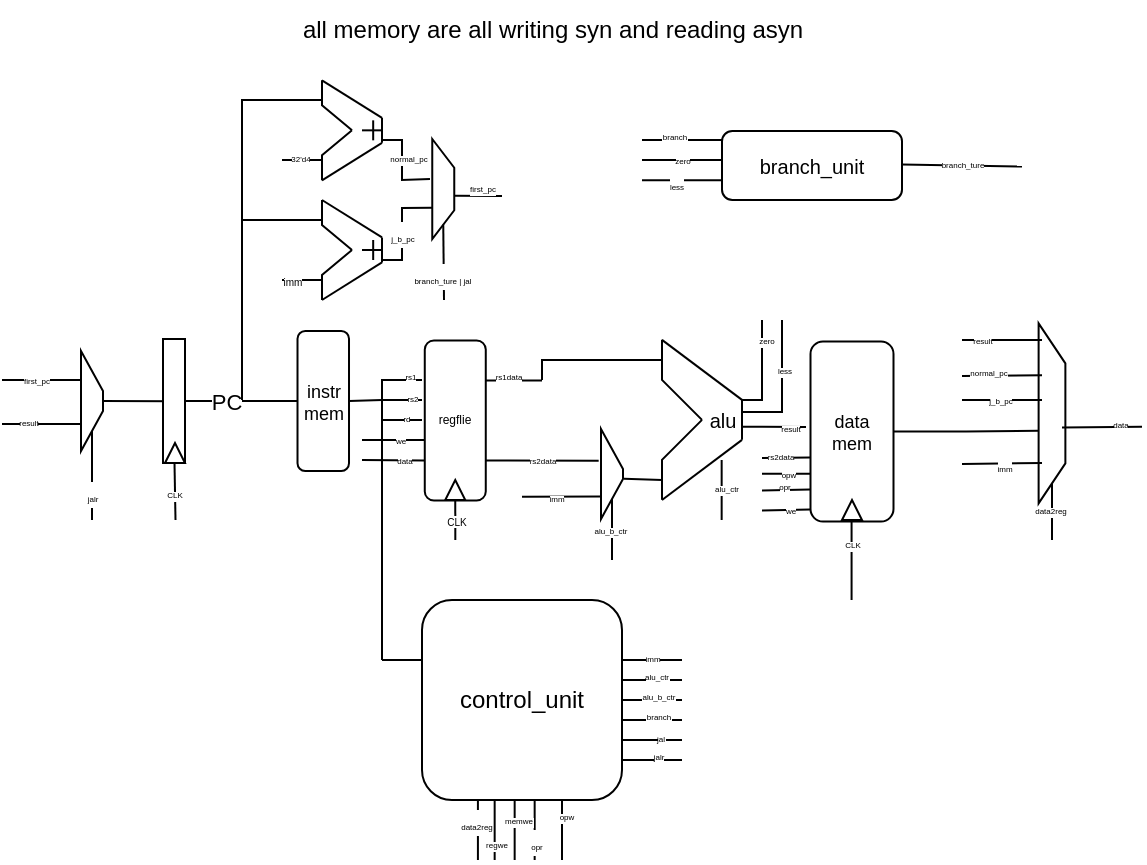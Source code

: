 <mxfile version="26.1.1">
  <diagram name="Page-0" id="Page-0">
    <mxGraphModel dx="2074" dy="1483.83" grid="1" gridSize="10" guides="1" tooltips="1" connect="1" arrows="0" fold="1" page="1" pageScale="1" pageWidth="593.72" pageHeight="377.83" math="0" shadow="0">
      <root>
        <mxCell id="0" />
        <mxCell id="1" parent="0" />
        <mxCell id="KidoGncwMpLgSPTZOZn4-14" style="edgeStyle=none;rounded=0;orthogonalLoop=1;jettySize=auto;html=1;exitX=0.5;exitY=0;exitDx=0;exitDy=0;endArrow=none;startFill=0;" parent="1" source="KidoGncwMpLgSPTZOZn4-2" edge="1">
          <mxGeometry relative="1" as="geometry">
            <mxPoint x="85" y="110.667" as="targetPoint" />
          </mxGeometry>
        </mxCell>
        <mxCell id="KidoGncwMpLgSPTZOZn4-2" value="" style="shape=trapezoid;perimeter=trapezoidPerimeter;whiteSpace=wrap;html=1;fixedSize=1;rotation=90;" parent="1" vertex="1">
          <mxGeometry x="20" y="105" width="50" height="11" as="geometry" />
        </mxCell>
        <mxCell id="KidoGncwMpLgSPTZOZn4-21" style="edgeStyle=none;rounded=0;orthogonalLoop=1;jettySize=auto;html=1;exitX=0.5;exitY=0;exitDx=0;exitDy=0;entryX=0.5;entryY=1;entryDx=0;entryDy=0;endArrow=none;startFill=0;" parent="1" source="KidoGncwMpLgSPTZOZn4-15" target="KidoGncwMpLgSPTZOZn4-20" edge="1">
          <mxGeometry relative="1" as="geometry" />
        </mxCell>
        <mxCell id="KidoGncwMpLgSPTZOZn4-22" value="PC" style="edgeLabel;html=1;align=center;verticalAlign=middle;resizable=0;points=[];" parent="KidoGncwMpLgSPTZOZn4-21" vertex="1" connectable="0">
          <mxGeometry x="-0.272" relative="1" as="geometry">
            <mxPoint as="offset" />
          </mxGeometry>
        </mxCell>
        <mxCell id="KidoGncwMpLgSPTZOZn4-15" value="" style="rounded=0;whiteSpace=wrap;html=1;rotation=90;" parent="1" vertex="1">
          <mxGeometry x="55" y="105" width="62" height="11" as="geometry" />
        </mxCell>
        <mxCell id="KidoGncwMpLgSPTZOZn4-19" value="" style="triangle;whiteSpace=wrap;html=1;rotation=-90;" parent="1" vertex="1">
          <mxGeometry x="81.5" y="131.5" width="10" height="10" as="geometry" />
        </mxCell>
        <mxCell id="KidoGncwMpLgSPTZOZn4-23" style="edgeStyle=none;rounded=0;orthogonalLoop=1;jettySize=auto;html=1;exitX=0.5;exitY=0;exitDx=0;exitDy=0;endArrow=none;startFill=0;" parent="1" source="KidoGncwMpLgSPTZOZn4-20" edge="1">
          <mxGeometry relative="1" as="geometry">
            <mxPoint x="210" y="110" as="targetPoint" />
            <Array as="points">
              <mxPoint x="190" y="110" />
            </Array>
          </mxGeometry>
        </mxCell>
        <mxCell id="TJ9aAT9OqqPtlWSLzwtL-6" value="rs2" style="edgeLabel;html=1;align=center;verticalAlign=middle;resizable=0;points=[];fontSize=4;" parent="KidoGncwMpLgSPTZOZn4-23" vertex="1" connectable="0">
          <mxGeometry x="0.686" relative="1" as="geometry">
            <mxPoint as="offset" />
          </mxGeometry>
        </mxCell>
        <mxCell id="KidoGncwMpLgSPTZOZn4-20" value="instr&lt;div&gt;mem&lt;/div&gt;" style="rounded=1;whiteSpace=wrap;html=1;rotation=90;align=center;horizontal=0;fontSize=9;" parent="1" vertex="1">
          <mxGeometry x="125.63" y="97.63" width="70" height="25.75" as="geometry" />
        </mxCell>
        <mxCell id="TJ9aAT9OqqPtlWSLzwtL-1" value="" style="endArrow=none;html=1;rounded=0;" parent="1" edge="1">
          <mxGeometry width="50" height="50" relative="1" as="geometry">
            <mxPoint x="190" y="110" as="sourcePoint" />
            <mxPoint x="210" y="100" as="targetPoint" />
            <Array as="points">
              <mxPoint x="190" y="100" />
            </Array>
          </mxGeometry>
        </mxCell>
        <mxCell id="TJ9aAT9OqqPtlWSLzwtL-4" value="rs1" style="edgeLabel;html=1;align=center;verticalAlign=middle;resizable=0;points=[];fontSize=4;" parent="TJ9aAT9OqqPtlWSLzwtL-1" vertex="1" connectable="0">
          <mxGeometry x="0.6" y="1" relative="1" as="geometry">
            <mxPoint as="offset" />
          </mxGeometry>
        </mxCell>
        <mxCell id="TJ9aAT9OqqPtlWSLzwtL-3" value="" style="endArrow=none;html=1;rounded=0;" parent="1" edge="1">
          <mxGeometry width="50" height="50" relative="1" as="geometry">
            <mxPoint x="190" y="110" as="sourcePoint" />
            <mxPoint x="210" y="120" as="targetPoint" />
            <Array as="points">
              <mxPoint x="190" y="120" />
            </Array>
          </mxGeometry>
        </mxCell>
        <mxCell id="TJ9aAT9OqqPtlWSLzwtL-7" value="rd" style="edgeLabel;html=1;align=center;verticalAlign=middle;resizable=0;points=[];fontSize=4;" parent="TJ9aAT9OqqPtlWSLzwtL-3" vertex="1" connectable="0">
          <mxGeometry x="0.467" relative="1" as="geometry">
            <mxPoint as="offset" />
          </mxGeometry>
        </mxCell>
        <mxCell id="TJ9aAT9OqqPtlWSLzwtL-14" style="edgeStyle=orthogonalEdgeStyle;rounded=0;orthogonalLoop=1;jettySize=auto;html=1;exitX=0.75;exitY=0;exitDx=0;exitDy=0;endArrow=none;startFill=0;entryX=0.352;entryY=1.106;entryDx=0;entryDy=0;entryPerimeter=0;" parent="1" source="TJ9aAT9OqqPtlWSLzwtL-8" target="lyE28jP4etLyNFMuhpy6-29" edge="1">
          <mxGeometry relative="1" as="geometry">
            <mxPoint x="270" y="140" as="targetPoint" />
            <Array as="points" />
          </mxGeometry>
        </mxCell>
        <mxCell id="TJ9aAT9OqqPtlWSLzwtL-32" value="rs2data" style="edgeLabel;html=1;align=center;verticalAlign=middle;resizable=0;points=[];fontSize=4;" parent="TJ9aAT9OqqPtlWSLzwtL-14" vertex="1" connectable="0">
          <mxGeometry x="-0.02" relative="1" as="geometry">
            <mxPoint as="offset" />
          </mxGeometry>
        </mxCell>
        <mxCell id="TJ9aAT9OqqPtlWSLzwtL-33" style="edgeStyle=orthogonalEdgeStyle;rounded=0;orthogonalLoop=1;jettySize=auto;html=1;exitX=0.25;exitY=0;exitDx=0;exitDy=0;endArrow=none;startFill=0;" parent="1" source="TJ9aAT9OqqPtlWSLzwtL-8" edge="1">
          <mxGeometry relative="1" as="geometry">
            <mxPoint x="270" y="100.333" as="targetPoint" />
          </mxGeometry>
        </mxCell>
        <mxCell id="TJ9aAT9OqqPtlWSLzwtL-34" value="rs1data" style="edgeLabel;html=1;align=center;verticalAlign=middle;resizable=0;points=[];fontSize=4;" parent="TJ9aAT9OqqPtlWSLzwtL-33" vertex="1" connectable="0">
          <mxGeometry x="-0.236" y="1" relative="1" as="geometry">
            <mxPoint as="offset" />
          </mxGeometry>
        </mxCell>
        <mxCell id="TJ9aAT9OqqPtlWSLzwtL-8" value="regflie" style="rounded=1;whiteSpace=wrap;html=1;rotation=90;fontSize=6;horizontal=0;verticalAlign=middle;" parent="1" vertex="1">
          <mxGeometry x="186.61" y="105" width="80.05" height="30.5" as="geometry" />
        </mxCell>
        <mxCell id="TJ9aAT9OqqPtlWSLzwtL-16" style="edgeStyle=orthogonalEdgeStyle;rounded=0;orthogonalLoop=1;jettySize=auto;html=1;exitX=0;exitY=0.5;exitDx=0;exitDy=0;endArrow=none;startFill=0;" parent="1" source="TJ9aAT9OqqPtlWSLzwtL-15" edge="1">
          <mxGeometry relative="1" as="geometry">
            <mxPoint x="226.667" y="180" as="targetPoint" />
          </mxGeometry>
        </mxCell>
        <mxCell id="TJ9aAT9OqqPtlWSLzwtL-17" value="CLK" style="edgeLabel;html=1;align=center;verticalAlign=middle;resizable=0;points=[];fontSize=5;" parent="TJ9aAT9OqqPtlWSLzwtL-16" vertex="1" connectable="0">
          <mxGeometry x="-0.033" relative="1" as="geometry">
            <mxPoint as="offset" />
          </mxGeometry>
        </mxCell>
        <mxCell id="TJ9aAT9OqqPtlWSLzwtL-15" value="" style="triangle;whiteSpace=wrap;html=1;rotation=-90;" parent="1" vertex="1">
          <mxGeometry x="221.63" y="150" width="10" height="10" as="geometry" />
        </mxCell>
        <mxCell id="TJ9aAT9OqqPtlWSLzwtL-18" value="" style="endArrow=none;html=1;rounded=0;" parent="1" edge="1">
          <mxGeometry width="50" height="50" relative="1" as="geometry">
            <mxPoint x="190" y="120" as="sourcePoint" />
            <mxPoint x="190" y="240" as="targetPoint" />
          </mxGeometry>
        </mxCell>
        <mxCell id="TJ9aAT9OqqPtlWSLzwtL-19" value="" style="endArrow=none;html=1;rounded=0;" parent="1" edge="1">
          <mxGeometry width="50" height="50" relative="1" as="geometry">
            <mxPoint x="190" y="240" as="sourcePoint" />
            <mxPoint x="210" y="240" as="targetPoint" />
            <Array as="points">
              <mxPoint x="200" y="240" />
            </Array>
          </mxGeometry>
        </mxCell>
        <mxCell id="lyE28jP4etLyNFMuhpy6-3" style="edgeStyle=orthogonalEdgeStyle;rounded=0;orthogonalLoop=1;jettySize=auto;html=1;exitX=1;exitY=0.5;exitDx=0;exitDy=0;endArrow=none;startFill=0;" parent="1" source="TJ9aAT9OqqPtlWSLzwtL-20" edge="1">
          <mxGeometry relative="1" as="geometry">
            <mxPoint x="340" y="260" as="targetPoint" />
          </mxGeometry>
        </mxCell>
        <mxCell id="lyE28jP4etLyNFMuhpy6-33" value="alu_b_ctr" style="edgeLabel;html=1;align=center;verticalAlign=middle;resizable=0;points=[];fontSize=4;" parent="lyE28jP4etLyNFMuhpy6-3" vertex="1" connectable="0">
          <mxGeometry x="0.156" y="1" relative="1" as="geometry">
            <mxPoint as="offset" />
          </mxGeometry>
        </mxCell>
        <mxCell id="lyE28jP4etLyNFMuhpy6-15" style="edgeStyle=orthogonalEdgeStyle;rounded=0;orthogonalLoop=1;jettySize=auto;html=1;exitX=0.5;exitY=1;exitDx=0;exitDy=0;endArrow=none;startFill=0;" parent="1" edge="1">
          <mxGeometry relative="1" as="geometry">
            <mxPoint x="266.33" y="340" as="targetPoint" />
            <mxPoint x="266.33" y="310" as="sourcePoint" />
          </mxGeometry>
        </mxCell>
        <mxCell id="lyE28jP4etLyNFMuhpy6-39" value="&lt;font style=&quot;font-size: 4px;&quot;&gt;opr&lt;/font&gt;" style="edgeLabel;html=1;align=center;verticalAlign=middle;resizable=0;points=[];" parent="lyE28jP4etLyNFMuhpy6-15" vertex="1" connectable="0">
          <mxGeometry x="-0.378" relative="1" as="geometry">
            <mxPoint y="11" as="offset" />
          </mxGeometry>
        </mxCell>
        <mxCell id="TJ9aAT9OqqPtlWSLzwtL-20" value="control_unit" style="rounded=1;whiteSpace=wrap;html=1;" parent="1" vertex="1">
          <mxGeometry x="210" y="210" width="100" height="100" as="geometry" />
        </mxCell>
        <mxCell id="TJ9aAT9OqqPtlWSLzwtL-25" value="" style="endArrow=none;html=1;rounded=0;fontSize=4;" parent="1" edge="1">
          <mxGeometry width="50" height="50" relative="1" as="geometry">
            <mxPoint x="180" y="130" as="sourcePoint" />
            <mxPoint x="211" y="130" as="targetPoint" />
          </mxGeometry>
        </mxCell>
        <mxCell id="TJ9aAT9OqqPtlWSLzwtL-28" value="we" style="edgeLabel;html=1;align=center;verticalAlign=middle;resizable=0;points=[];fontSize=4;" parent="TJ9aAT9OqqPtlWSLzwtL-25" vertex="1" connectable="0">
          <mxGeometry x="0.226" y="-1" relative="1" as="geometry">
            <mxPoint as="offset" />
          </mxGeometry>
        </mxCell>
        <mxCell id="TJ9aAT9OqqPtlWSLzwtL-29" value="" style="endArrow=none;html=1;rounded=0;entryX=0.75;entryY=1;entryDx=0;entryDy=0;" parent="1" target="TJ9aAT9OqqPtlWSLzwtL-8" edge="1">
          <mxGeometry width="50" height="50" relative="1" as="geometry">
            <mxPoint x="180" y="140" as="sourcePoint" />
            <mxPoint x="320" y="140" as="targetPoint" />
          </mxGeometry>
        </mxCell>
        <mxCell id="TJ9aAT9OqqPtlWSLzwtL-30" value="data" style="edgeLabel;html=1;align=center;verticalAlign=middle;resizable=0;points=[];fontSize=4;" parent="TJ9aAT9OqqPtlWSLzwtL-29" vertex="1" connectable="0">
          <mxGeometry x="0.339" y="-1" relative="1" as="geometry">
            <mxPoint as="offset" />
          </mxGeometry>
        </mxCell>
        <mxCell id="lyE28jP4etLyNFMuhpy6-4" style="edgeStyle=orthogonalEdgeStyle;rounded=0;orthogonalLoop=1;jettySize=auto;html=1;exitX=1;exitY=0.5;exitDx=0;exitDy=0;endArrow=none;startFill=0;" parent="1" edge="1">
          <mxGeometry relative="1" as="geometry">
            <mxPoint x="340" y="240" as="targetPoint" />
            <mxPoint x="310" y="240" as="sourcePoint" />
          </mxGeometry>
        </mxCell>
        <mxCell id="lyE28jP4etLyNFMuhpy6-31" value="imm" style="edgeLabel;html=1;align=center;verticalAlign=middle;resizable=0;points=[];fontSize=4;" parent="lyE28jP4etLyNFMuhpy6-4" vertex="1" connectable="0">
          <mxGeometry x="-0.044" relative="1" as="geometry">
            <mxPoint as="offset" />
          </mxGeometry>
        </mxCell>
        <mxCell id="lyE28jP4etLyNFMuhpy6-5" style="edgeStyle=orthogonalEdgeStyle;rounded=0;orthogonalLoop=1;jettySize=auto;html=1;exitX=1;exitY=0.5;exitDx=0;exitDy=0;endArrow=none;startFill=0;" parent="1" edge="1">
          <mxGeometry relative="1" as="geometry">
            <mxPoint x="340" y="250" as="targetPoint" />
            <mxPoint x="310" y="250" as="sourcePoint" />
          </mxGeometry>
        </mxCell>
        <mxCell id="lyE28jP4etLyNFMuhpy6-32" value="alu_ctr" style="edgeLabel;html=1;align=center;verticalAlign=middle;resizable=0;points=[];fontSize=4;" parent="lyE28jP4etLyNFMuhpy6-5" vertex="1" connectable="0">
          <mxGeometry x="0.111" y="1" relative="1" as="geometry">
            <mxPoint as="offset" />
          </mxGeometry>
        </mxCell>
        <mxCell id="lyE28jP4etLyNFMuhpy6-6" style="edgeStyle=orthogonalEdgeStyle;rounded=0;orthogonalLoop=1;jettySize=auto;html=1;exitX=1;exitY=0.5;exitDx=0;exitDy=0;endArrow=none;startFill=0;" parent="1" edge="1">
          <mxGeometry relative="1" as="geometry">
            <mxPoint x="340" y="290" as="targetPoint" />
            <mxPoint x="310" y="290" as="sourcePoint" />
          </mxGeometry>
        </mxCell>
        <mxCell id="lyE28jP4etLyNFMuhpy6-37" value="jalr" style="edgeLabel;html=1;align=center;verticalAlign=middle;resizable=0;points=[];fontSize=4;" parent="lyE28jP4etLyNFMuhpy6-6" vertex="1" connectable="0">
          <mxGeometry x="0.178" y="1" relative="1" as="geometry">
            <mxPoint as="offset" />
          </mxGeometry>
        </mxCell>
        <mxCell id="lyE28jP4etLyNFMuhpy6-7" style="edgeStyle=orthogonalEdgeStyle;rounded=0;orthogonalLoop=1;jettySize=auto;html=1;exitX=1;exitY=0.5;exitDx=0;exitDy=0;endArrow=none;startFill=0;" parent="1" edge="1">
          <mxGeometry relative="1" as="geometry">
            <mxPoint x="340" y="270" as="targetPoint" />
            <mxPoint x="310" y="270" as="sourcePoint" />
          </mxGeometry>
        </mxCell>
        <mxCell id="lyE28jP4etLyNFMuhpy6-34" value="branch" style="edgeLabel;html=1;align=center;verticalAlign=middle;resizable=0;points=[];fontSize=4;" parent="lyE28jP4etLyNFMuhpy6-7" vertex="1" connectable="0">
          <mxGeometry x="0.156" y="1" relative="1" as="geometry">
            <mxPoint as="offset" />
          </mxGeometry>
        </mxCell>
        <mxCell id="lyE28jP4etLyNFMuhpy6-8" style="edgeStyle=orthogonalEdgeStyle;rounded=0;orthogonalLoop=1;jettySize=auto;html=1;exitX=1;exitY=0.5;exitDx=0;exitDy=0;endArrow=none;startFill=0;" parent="1" edge="1">
          <mxGeometry relative="1" as="geometry">
            <mxPoint x="340" y="280" as="targetPoint" />
            <mxPoint x="310" y="280" as="sourcePoint" />
          </mxGeometry>
        </mxCell>
        <mxCell id="lyE28jP4etLyNFMuhpy6-36" value="jal" style="edgeLabel;html=1;align=center;verticalAlign=middle;resizable=0;points=[];fontSize=4;" parent="lyE28jP4etLyNFMuhpy6-8" vertex="1" connectable="0">
          <mxGeometry x="0.267" relative="1" as="geometry">
            <mxPoint as="offset" />
          </mxGeometry>
        </mxCell>
        <mxCell id="lyE28jP4etLyNFMuhpy6-16" style="edgeStyle=orthogonalEdgeStyle;rounded=0;orthogonalLoop=1;jettySize=auto;html=1;exitX=0.5;exitY=1;exitDx=0;exitDy=0;endArrow=none;startFill=0;" parent="1" edge="1">
          <mxGeometry relative="1" as="geometry">
            <mxPoint x="237.96" y="340" as="targetPoint" />
            <mxPoint x="237.96" y="310" as="sourcePoint" />
          </mxGeometry>
        </mxCell>
        <mxCell id="lyE28jP4etLyNFMuhpy6-42" value="&lt;span style=&quot;font-size: 4px;&quot;&gt;data2reg&lt;/span&gt;" style="edgeLabel;html=1;align=center;verticalAlign=middle;resizable=0;points=[];" parent="lyE28jP4etLyNFMuhpy6-16" vertex="1" connectable="0">
          <mxGeometry x="-0.267" y="-1" relative="1" as="geometry">
            <mxPoint as="offset" />
          </mxGeometry>
        </mxCell>
        <mxCell id="lyE28jP4etLyNFMuhpy6-17" style="edgeStyle=orthogonalEdgeStyle;rounded=0;orthogonalLoop=1;jettySize=auto;html=1;exitX=0.5;exitY=1;exitDx=0;exitDy=0;endArrow=none;startFill=0;" parent="1" edge="1">
          <mxGeometry relative="1" as="geometry">
            <mxPoint x="256.33" y="340" as="targetPoint" />
            <mxPoint x="256.33" y="310" as="sourcePoint" />
          </mxGeometry>
        </mxCell>
        <mxCell id="lyE28jP4etLyNFMuhpy6-40" value="memwe" style="edgeLabel;html=1;align=center;verticalAlign=middle;resizable=0;points=[];fontSize=4;" parent="lyE28jP4etLyNFMuhpy6-17" vertex="1" connectable="0">
          <mxGeometry x="-0.289" y="1" relative="1" as="geometry">
            <mxPoint as="offset" />
          </mxGeometry>
        </mxCell>
        <mxCell id="lyE28jP4etLyNFMuhpy6-18" style="edgeStyle=orthogonalEdgeStyle;rounded=0;orthogonalLoop=1;jettySize=auto;html=1;exitX=0.5;exitY=1;exitDx=0;exitDy=0;endArrow=none;startFill=0;" parent="1" edge="1">
          <mxGeometry relative="1" as="geometry">
            <mxPoint x="280" y="340" as="targetPoint" />
            <mxPoint x="280" y="310" as="sourcePoint" />
          </mxGeometry>
        </mxCell>
        <mxCell id="lyE28jP4etLyNFMuhpy6-38" value="opw" style="edgeLabel;html=1;align=center;verticalAlign=middle;resizable=0;points=[];fontSize=4;" parent="lyE28jP4etLyNFMuhpy6-18" vertex="1" connectable="0">
          <mxGeometry x="-0.444" y="2" relative="1" as="geometry">
            <mxPoint as="offset" />
          </mxGeometry>
        </mxCell>
        <mxCell id="lyE28jP4etLyNFMuhpy6-19" style="edgeStyle=orthogonalEdgeStyle;rounded=0;orthogonalLoop=1;jettySize=auto;html=1;exitX=0.5;exitY=1;exitDx=0;exitDy=0;endArrow=none;startFill=0;" parent="1" edge="1">
          <mxGeometry relative="1" as="geometry">
            <mxPoint x="246.33" y="340" as="targetPoint" />
            <mxPoint x="246.33" y="310" as="sourcePoint" />
          </mxGeometry>
        </mxCell>
        <mxCell id="lyE28jP4etLyNFMuhpy6-41" value="regwe" style="edgeLabel;html=1;align=center;verticalAlign=middle;resizable=0;points=[];fontSize=4;" parent="lyE28jP4etLyNFMuhpy6-19" vertex="1" connectable="0">
          <mxGeometry x="0.489" relative="1" as="geometry">
            <mxPoint as="offset" />
          </mxGeometry>
        </mxCell>
        <mxCell id="lyE28jP4etLyNFMuhpy6-22" value="" style="endArrow=none;html=1;rounded=0;" parent="1" edge="1">
          <mxGeometry width="50" height="50" relative="1" as="geometry">
            <mxPoint x="330" y="79.92" as="sourcePoint" />
            <mxPoint x="370" y="109.92" as="targetPoint" />
          </mxGeometry>
        </mxCell>
        <mxCell id="lyE28jP4etLyNFMuhpy6-23" value="" style="endArrow=none;html=1;rounded=0;" parent="1" edge="1">
          <mxGeometry width="50" height="50" relative="1" as="geometry">
            <mxPoint x="330" y="160" as="sourcePoint" />
            <mxPoint x="370" y="129.92" as="targetPoint" />
          </mxGeometry>
        </mxCell>
        <mxCell id="lyE28jP4etLyNFMuhpy6-24" value="" style="endArrow=none;html=1;rounded=0;" parent="1" edge="1">
          <mxGeometry width="50" height="50" relative="1" as="geometry">
            <mxPoint x="350" y="119.92" as="sourcePoint" />
            <mxPoint x="330" y="79.92" as="targetPoint" />
            <Array as="points">
              <mxPoint x="330" y="99.92" />
            </Array>
          </mxGeometry>
        </mxCell>
        <mxCell id="lyE28jP4etLyNFMuhpy6-25" value="" style="endArrow=none;html=1;rounded=0;" parent="1" edge="1">
          <mxGeometry width="50" height="50" relative="1" as="geometry">
            <mxPoint x="350" y="119.92" as="sourcePoint" />
            <mxPoint x="330" y="159.92" as="targetPoint" />
            <Array as="points">
              <mxPoint x="330" y="139.92" />
            </Array>
          </mxGeometry>
        </mxCell>
        <mxCell id="lyE28jP4etLyNFMuhpy6-27" value="" style="endArrow=none;html=1;rounded=0;" parent="1" edge="1">
          <mxGeometry width="50" height="50" relative="1" as="geometry">
            <mxPoint x="370" y="129.92" as="sourcePoint" />
            <mxPoint x="370" y="109.92" as="targetPoint" />
          </mxGeometry>
        </mxCell>
        <mxCell id="lyE28jP4etLyNFMuhpy6-28" value="alu" style="text;html=1;align=center;verticalAlign=middle;resizable=0;points=[];autosize=1;strokeColor=none;fillColor=none;fontSize=10;" parent="1" vertex="1">
          <mxGeometry x="340" y="105" width="40" height="30" as="geometry" />
        </mxCell>
        <mxCell id="lyE28jP4etLyNFMuhpy6-47" style="edgeStyle=orthogonalEdgeStyle;rounded=0;orthogonalLoop=1;jettySize=auto;html=1;exitX=0.75;exitY=1;exitDx=0;exitDy=0;endArrow=none;startFill=0;" parent="1" source="lyE28jP4etLyNFMuhpy6-29" edge="1">
          <mxGeometry relative="1" as="geometry">
            <mxPoint x="260" y="158.333" as="targetPoint" />
          </mxGeometry>
        </mxCell>
        <mxCell id="lyE28jP4etLyNFMuhpy6-48" value="imm" style="edgeLabel;html=1;align=center;verticalAlign=middle;resizable=0;points=[];fontSize=4;" parent="lyE28jP4etLyNFMuhpy6-47" vertex="1" connectable="0">
          <mxGeometry x="0.173" y="1" relative="1" as="geometry">
            <mxPoint as="offset" />
          </mxGeometry>
        </mxCell>
        <mxCell id="lyE28jP4etLyNFMuhpy6-29" value="" style="shape=trapezoid;perimeter=trapezoidPerimeter;whiteSpace=wrap;html=1;fixedSize=1;rotation=90;" parent="1" vertex="1">
          <mxGeometry x="282.5" y="141.5" width="45" height="11" as="geometry" />
        </mxCell>
        <mxCell id="lyE28jP4etLyNFMuhpy6-30" value="" style="endArrow=none;html=1;rounded=0;exitX=0.552;exitY=-0.045;exitDx=0;exitDy=0;exitPerimeter=0;" parent="1" source="lyE28jP4etLyNFMuhpy6-29" edge="1">
          <mxGeometry width="50" height="50" relative="1" as="geometry">
            <mxPoint x="270" y="210" as="sourcePoint" />
            <mxPoint x="330" y="150" as="targetPoint" />
          </mxGeometry>
        </mxCell>
        <mxCell id="lyE28jP4etLyNFMuhpy6-49" value="" style="endArrow=none;html=1;rounded=0;" parent="1" edge="1">
          <mxGeometry width="50" height="50" relative="1" as="geometry">
            <mxPoint x="270" y="100" as="sourcePoint" />
            <mxPoint x="330" y="90" as="targetPoint" />
            <Array as="points">
              <mxPoint x="270" y="90" />
            </Array>
          </mxGeometry>
        </mxCell>
        <mxCell id="lyE28jP4etLyNFMuhpy6-50" value="" style="endArrow=none;html=1;rounded=0;entryX=0.5;entryY=1.167;entryDx=0;entryDy=0;entryPerimeter=0;" parent="1" edge="1">
          <mxGeometry width="50" height="50" relative="1" as="geometry">
            <mxPoint x="359.83" y="169.99" as="sourcePoint" />
            <mxPoint x="359.83" y="140" as="targetPoint" />
          </mxGeometry>
        </mxCell>
        <mxCell id="lyE28jP4etLyNFMuhpy6-51" value="alu_ctr" style="edgeLabel;html=1;align=center;verticalAlign=middle;resizable=0;points=[];fontSize=4;" parent="lyE28jP4etLyNFMuhpy6-50" vertex="1" connectable="0">
          <mxGeometry x="-0.0" y="-2" relative="1" as="geometry">
            <mxPoint as="offset" />
          </mxGeometry>
        </mxCell>
        <mxCell id="lyE28jP4etLyNFMuhpy6-54" value="" style="endArrow=none;html=1;rounded=0;" parent="1" edge="1">
          <mxGeometry width="50" height="50" relative="1" as="geometry">
            <mxPoint x="120" y="110" as="sourcePoint" />
            <mxPoint x="160" y="20" as="targetPoint" />
            <Array as="points">
              <mxPoint x="120" y="20" />
            </Array>
          </mxGeometry>
        </mxCell>
        <mxCell id="lyE28jP4etLyNFMuhpy6-55" value="" style="endArrow=none;html=1;rounded=0;" parent="1" edge="1">
          <mxGeometry width="50" height="50" relative="1" as="geometry">
            <mxPoint x="120" y="20" as="sourcePoint" />
            <mxPoint x="160" y="-40" as="targetPoint" />
            <Array as="points">
              <mxPoint x="120" y="-40" />
            </Array>
          </mxGeometry>
        </mxCell>
        <mxCell id="lyE28jP4etLyNFMuhpy6-72" value="" style="group" parent="1" vertex="1" connectable="0">
          <mxGeometry x="160" y="-49.83" width="30" height="50" as="geometry" />
        </mxCell>
        <mxCell id="lyE28jP4etLyNFMuhpy6-67" value="" style="endArrow=none;html=1;rounded=0;" parent="lyE28jP4etLyNFMuhpy6-72" edge="1">
          <mxGeometry width="50" height="50" relative="1" as="geometry">
            <mxPoint as="sourcePoint" />
            <mxPoint x="30" y="18.731" as="targetPoint" />
          </mxGeometry>
        </mxCell>
        <mxCell id="lyE28jP4etLyNFMuhpy6-68" value="" style="endArrow=none;html=1;rounded=0;" parent="lyE28jP4etLyNFMuhpy6-72" edge="1">
          <mxGeometry width="50" height="50" relative="1" as="geometry">
            <mxPoint y="50.0" as="sourcePoint" />
            <mxPoint x="30" y="31.219" as="targetPoint" />
          </mxGeometry>
        </mxCell>
        <mxCell id="lyE28jP4etLyNFMuhpy6-69" value="" style="endArrow=none;html=1;rounded=0;" parent="lyE28jP4etLyNFMuhpy6-72" edge="1">
          <mxGeometry width="50" height="50" relative="1" as="geometry">
            <mxPoint x="15" y="24.975" as="sourcePoint" />
            <mxPoint as="targetPoint" />
            <Array as="points">
              <mxPoint y="12.488" />
            </Array>
          </mxGeometry>
        </mxCell>
        <mxCell id="lyE28jP4etLyNFMuhpy6-70" value="" style="endArrow=none;html=1;rounded=0;" parent="lyE28jP4etLyNFMuhpy6-72" edge="1">
          <mxGeometry width="50" height="50" relative="1" as="geometry">
            <mxPoint x="15" y="24.975" as="sourcePoint" />
            <mxPoint y="49.95" as="targetPoint" />
            <Array as="points">
              <mxPoint y="37.463" />
            </Array>
          </mxGeometry>
        </mxCell>
        <mxCell id="lyE28jP4etLyNFMuhpy6-71" value="" style="endArrow=none;html=1;rounded=0;" parent="lyE28jP4etLyNFMuhpy6-72" edge="1">
          <mxGeometry width="50" height="50" relative="1" as="geometry">
            <mxPoint x="30" y="31.219" as="sourcePoint" />
            <mxPoint x="30" y="18.731" as="targetPoint" />
          </mxGeometry>
        </mxCell>
        <mxCell id="lyE28jP4etLyNFMuhpy6-155" value="" style="group" parent="lyE28jP4etLyNFMuhpy6-72" vertex="1" connectable="0">
          <mxGeometry x="20" y="20" width="10" height="10" as="geometry" />
        </mxCell>
        <mxCell id="lyE28jP4etLyNFMuhpy6-153" value="" style="endArrow=none;html=1;rounded=0;" parent="lyE28jP4etLyNFMuhpy6-155" edge="1">
          <mxGeometry width="50" height="50" relative="1" as="geometry">
            <mxPoint y="5" as="sourcePoint" />
            <mxPoint x="10" y="5" as="targetPoint" />
          </mxGeometry>
        </mxCell>
        <mxCell id="lyE28jP4etLyNFMuhpy6-154" value="" style="endArrow=none;html=1;rounded=0;" parent="lyE28jP4etLyNFMuhpy6-155" edge="1">
          <mxGeometry width="50" height="50" relative="1" as="geometry">
            <mxPoint x="5.588" y="10" as="sourcePoint" />
            <mxPoint x="5.588" as="targetPoint" />
          </mxGeometry>
        </mxCell>
        <mxCell id="lyE28jP4etLyNFMuhpy6-73" value="" style="group" parent="1" vertex="1" connectable="0">
          <mxGeometry x="160" y="10" width="30" height="50" as="geometry" />
        </mxCell>
        <mxCell id="lyE28jP4etLyNFMuhpy6-74" value="" style="endArrow=none;html=1;rounded=0;" parent="lyE28jP4etLyNFMuhpy6-73" edge="1">
          <mxGeometry width="50" height="50" relative="1" as="geometry">
            <mxPoint as="sourcePoint" />
            <mxPoint x="30" y="18.731" as="targetPoint" />
          </mxGeometry>
        </mxCell>
        <mxCell id="lyE28jP4etLyNFMuhpy6-75" value="" style="endArrow=none;html=1;rounded=0;" parent="lyE28jP4etLyNFMuhpy6-73" edge="1">
          <mxGeometry width="50" height="50" relative="1" as="geometry">
            <mxPoint y="50.0" as="sourcePoint" />
            <mxPoint x="30" y="31.219" as="targetPoint" />
          </mxGeometry>
        </mxCell>
        <mxCell id="lyE28jP4etLyNFMuhpy6-76" value="" style="endArrow=none;html=1;rounded=0;" parent="lyE28jP4etLyNFMuhpy6-73" edge="1">
          <mxGeometry width="50" height="50" relative="1" as="geometry">
            <mxPoint x="15" y="24.975" as="sourcePoint" />
            <mxPoint as="targetPoint" />
            <Array as="points">
              <mxPoint y="12.488" />
            </Array>
          </mxGeometry>
        </mxCell>
        <mxCell id="lyE28jP4etLyNFMuhpy6-77" value="" style="endArrow=none;html=1;rounded=0;" parent="lyE28jP4etLyNFMuhpy6-73" edge="1">
          <mxGeometry width="50" height="50" relative="1" as="geometry">
            <mxPoint x="15" y="24.975" as="sourcePoint" />
            <mxPoint y="49.95" as="targetPoint" />
            <Array as="points">
              <mxPoint y="37.463" />
            </Array>
          </mxGeometry>
        </mxCell>
        <mxCell id="lyE28jP4etLyNFMuhpy6-78" value="" style="endArrow=none;html=1;rounded=0;" parent="lyE28jP4etLyNFMuhpy6-73" edge="1">
          <mxGeometry width="50" height="50" relative="1" as="geometry">
            <mxPoint x="30" y="31.219" as="sourcePoint" />
            <mxPoint x="30" y="18.731" as="targetPoint" />
          </mxGeometry>
        </mxCell>
        <mxCell id="lyE28jP4etLyNFMuhpy6-156" value="" style="group" parent="lyE28jP4etLyNFMuhpy6-73" vertex="1" connectable="0">
          <mxGeometry x="20" y="20" width="10" height="10" as="geometry" />
        </mxCell>
        <mxCell id="lyE28jP4etLyNFMuhpy6-157" value="" style="endArrow=none;html=1;rounded=0;" parent="lyE28jP4etLyNFMuhpy6-156" edge="1">
          <mxGeometry width="50" height="50" relative="1" as="geometry">
            <mxPoint y="5" as="sourcePoint" />
            <mxPoint x="10" y="5" as="targetPoint" />
          </mxGeometry>
        </mxCell>
        <mxCell id="lyE28jP4etLyNFMuhpy6-158" value="" style="endArrow=none;html=1;rounded=0;" parent="lyE28jP4etLyNFMuhpy6-156" edge="1">
          <mxGeometry width="50" height="50" relative="1" as="geometry">
            <mxPoint x="5.588" y="10" as="sourcePoint" />
            <mxPoint x="5.588" as="targetPoint" />
          </mxGeometry>
        </mxCell>
        <mxCell id="lyE28jP4etLyNFMuhpy6-79" value="" style="endArrow=none;html=1;rounded=0;" parent="1" edge="1">
          <mxGeometry width="50" height="50" relative="1" as="geometry">
            <mxPoint x="140" y="-10" as="sourcePoint" />
            <mxPoint x="160" y="-10" as="targetPoint" />
          </mxGeometry>
        </mxCell>
        <mxCell id="lyE28jP4etLyNFMuhpy6-80" value="32&#39;d4" style="edgeLabel;html=1;align=center;verticalAlign=middle;resizable=0;points=[];fontSize=4;" parent="lyE28jP4etLyNFMuhpy6-79" vertex="1" connectable="0">
          <mxGeometry x="-0.1" relative="1" as="geometry">
            <mxPoint as="offset" />
          </mxGeometry>
        </mxCell>
        <mxCell id="lyE28jP4etLyNFMuhpy6-81" value="" style="endArrow=none;html=1;rounded=0;" parent="1" edge="1">
          <mxGeometry width="50" height="50" relative="1" as="geometry">
            <mxPoint x="140" y="50" as="sourcePoint" />
            <mxPoint x="160" y="50" as="targetPoint" />
          </mxGeometry>
        </mxCell>
        <mxCell id="lyE28jP4etLyNFMuhpy6-82" value="imm" style="edgeLabel;html=1;align=center;verticalAlign=middle;resizable=0;points=[];fontSize=5;" parent="lyE28jP4etLyNFMuhpy6-81" vertex="1" connectable="0">
          <mxGeometry x="-0.567" relative="1" as="geometry">
            <mxPoint as="offset" />
          </mxGeometry>
        </mxCell>
        <mxCell id="lyE28jP4etLyNFMuhpy6-83" value="" style="shape=trapezoid;perimeter=trapezoidPerimeter;whiteSpace=wrap;html=1;fixedSize=1;rotation=90;size=14.37;" parent="1" vertex="1">
          <mxGeometry x="195.63" y="-1" width="50" height="11" as="geometry" />
        </mxCell>
        <mxCell id="lyE28jP4etLyNFMuhpy6-84" value="" style="endArrow=none;html=1;rounded=0;entryX=0.687;entryY=1.012;entryDx=0;entryDy=0;entryPerimeter=0;" parent="1" target="lyE28jP4etLyNFMuhpy6-83" edge="1">
          <mxGeometry width="50" height="50" relative="1" as="geometry">
            <mxPoint x="190" y="40" as="sourcePoint" />
            <mxPoint x="320" y="90" as="targetPoint" />
            <Array as="points">
              <mxPoint x="200" y="40" />
              <mxPoint x="200" y="14" />
            </Array>
          </mxGeometry>
        </mxCell>
        <mxCell id="lyE28jP4etLyNFMuhpy6-90" value="&lt;font style=&quot;font-size: 4px;&quot;&gt;j_b_pc&lt;/font&gt;" style="edgeLabel;html=1;align=center;verticalAlign=middle;resizable=0;points=[];" parent="lyE28jP4etLyNFMuhpy6-84" vertex="1" connectable="0">
          <mxGeometry x="-0.079" relative="1" as="geometry">
            <mxPoint as="offset" />
          </mxGeometry>
        </mxCell>
        <mxCell id="lyE28jP4etLyNFMuhpy6-85" value="" style="endArrow=none;html=1;rounded=0;entryX=0.4;entryY=1.103;entryDx=0;entryDy=0;entryPerimeter=0;" parent="1" target="lyE28jP4etLyNFMuhpy6-83" edge="1">
          <mxGeometry width="50" height="50" relative="1" as="geometry">
            <mxPoint x="190" y="-20" as="sourcePoint" />
            <mxPoint x="320" y="90" as="targetPoint" />
            <Array as="points">
              <mxPoint x="200" y="-20" />
              <mxPoint x="200" />
            </Array>
          </mxGeometry>
        </mxCell>
        <mxCell id="lyE28jP4etLyNFMuhpy6-88" value="j_b_pc" style="edgeLabel;html=1;align=center;verticalAlign=middle;resizable=0;points=[];fontSize=4;" parent="lyE28jP4etLyNFMuhpy6-85" vertex="1" connectable="0">
          <mxGeometry x="-0.083" relative="1" as="geometry">
            <mxPoint as="offset" />
          </mxGeometry>
        </mxCell>
        <mxCell id="lyE28jP4etLyNFMuhpy6-89" value="normal_pc" style="edgeLabel;html=1;align=center;verticalAlign=middle;resizable=0;points=[];fontSize=4;" parent="lyE28jP4etLyNFMuhpy6-85" vertex="1" connectable="0">
          <mxGeometry x="-0.114" y="3" relative="1" as="geometry">
            <mxPoint as="offset" />
          </mxGeometry>
        </mxCell>
        <mxCell id="lyE28jP4etLyNFMuhpy6-86" value="" style="endArrow=none;html=1;rounded=0;exitX=0.567;exitY=-0.018;exitDx=0;exitDy=0;exitPerimeter=0;" parent="1" source="lyE28jP4etLyNFMuhpy6-83" edge="1">
          <mxGeometry width="50" height="50" relative="1" as="geometry">
            <mxPoint x="266.66" y="20" as="sourcePoint" />
            <mxPoint x="250" y="8" as="targetPoint" />
          </mxGeometry>
        </mxCell>
        <mxCell id="lyE28jP4etLyNFMuhpy6-87" value="first_pc" style="edgeLabel;html=1;align=center;verticalAlign=middle;resizable=0;points=[];fontSize=4;" parent="lyE28jP4etLyNFMuhpy6-86" vertex="1" connectable="0">
          <mxGeometry x="0.409" y="-1" relative="1" as="geometry">
            <mxPoint x="-3" y="-4" as="offset" />
          </mxGeometry>
        </mxCell>
        <mxCell id="lyE28jP4etLyNFMuhpy6-91" value="" style="endArrow=none;html=1;rounded=0;entryX=0.475;entryY=1.054;entryDx=0;entryDy=0;entryPerimeter=0;" parent="1" target="lyE28jP4etLyNFMuhpy6-93" edge="1">
          <mxGeometry width="50" height="50" relative="1" as="geometry">
            <mxPoint x="370" y="123.38" as="sourcePoint" />
            <mxPoint x="400" y="123" as="targetPoint" />
          </mxGeometry>
        </mxCell>
        <mxCell id="lyE28jP4etLyNFMuhpy6-92" value="result" style="edgeLabel;html=1;align=center;verticalAlign=middle;resizable=0;points=[];fontSize=4;" parent="lyE28jP4etLyNFMuhpy6-91" vertex="1" connectable="0">
          <mxGeometry x="0.488" y="-1" relative="1" as="geometry">
            <mxPoint as="offset" />
          </mxGeometry>
        </mxCell>
        <mxCell id="lyE28jP4etLyNFMuhpy6-93" value="data&lt;div&gt;mem&lt;/div&gt;" style="rounded=1;whiteSpace=wrap;html=1;rotation=90;horizontal=0;fontSize=9;" parent="1" vertex="1">
          <mxGeometry x="380" y="105" width="90" height="41.5" as="geometry" />
        </mxCell>
        <mxCell id="lyE28jP4etLyNFMuhpy6-95" value="" style="endArrow=none;html=1;rounded=0;entryX=0.645;entryY=1.006;entryDx=0;entryDy=0;entryPerimeter=0;" parent="1" target="lyE28jP4etLyNFMuhpy6-93" edge="1">
          <mxGeometry width="50" height="50" relative="1" as="geometry">
            <mxPoint x="380" y="139" as="sourcePoint" />
            <mxPoint x="430" y="220" as="targetPoint" />
          </mxGeometry>
        </mxCell>
        <mxCell id="lyE28jP4etLyNFMuhpy6-102" value="rs2data" style="edgeLabel;html=1;align=center;verticalAlign=middle;resizable=0;points=[];fontSize=4;" parent="lyE28jP4etLyNFMuhpy6-95" vertex="1" connectable="0">
          <mxGeometry x="-0.305" relative="1" as="geometry">
            <mxPoint as="offset" />
          </mxGeometry>
        </mxCell>
        <mxCell id="lyE28jP4etLyNFMuhpy6-96" value="" style="endArrow=none;html=1;rounded=0;entryX=0.645;entryY=1.006;entryDx=0;entryDy=0;entryPerimeter=0;" parent="1" edge="1">
          <mxGeometry width="50" height="50" relative="1" as="geometry">
            <mxPoint x="380" y="146.83" as="sourcePoint" />
            <mxPoint x="404" y="146.83" as="targetPoint" />
          </mxGeometry>
        </mxCell>
        <mxCell id="lyE28jP4etLyNFMuhpy6-104" value="opw" style="edgeLabel;html=1;align=center;verticalAlign=middle;resizable=0;points=[];fontSize=4;" parent="lyE28jP4etLyNFMuhpy6-96" vertex="1" connectable="0">
          <mxGeometry x="0.083" y="-1" relative="1" as="geometry">
            <mxPoint as="offset" />
          </mxGeometry>
        </mxCell>
        <mxCell id="lyE28jP4etLyNFMuhpy6-97" value="" style="endArrow=none;html=1;rounded=0;entryX=0.645;entryY=1.006;entryDx=0;entryDy=0;entryPerimeter=0;" parent="1" edge="1">
          <mxGeometry width="50" height="50" relative="1" as="geometry">
            <mxPoint x="380" y="155.25" as="sourcePoint" />
            <mxPoint x="404" y="154.75" as="targetPoint" />
          </mxGeometry>
        </mxCell>
        <mxCell id="lyE28jP4etLyNFMuhpy6-105" value="opr" style="edgeLabel;html=1;align=center;verticalAlign=middle;resizable=0;points=[];fontSize=4;" parent="lyE28jP4etLyNFMuhpy6-97" vertex="1" connectable="0">
          <mxGeometry x="-0.081" y="1" relative="1" as="geometry">
            <mxPoint as="offset" />
          </mxGeometry>
        </mxCell>
        <mxCell id="lyE28jP4etLyNFMuhpy6-101" value="" style="endArrow=none;html=1;rounded=0;entryX=0.645;entryY=1.006;entryDx=0;entryDy=0;entryPerimeter=0;" parent="1" edge="1">
          <mxGeometry width="50" height="50" relative="1" as="geometry">
            <mxPoint x="380" y="165.25" as="sourcePoint" />
            <mxPoint x="404" y="164.75" as="targetPoint" />
          </mxGeometry>
        </mxCell>
        <mxCell id="lyE28jP4etLyNFMuhpy6-106" value="we" style="edgeLabel;html=1;align=center;verticalAlign=middle;resizable=0;points=[];fontSize=4;" parent="lyE28jP4etLyNFMuhpy6-101" vertex="1" connectable="0">
          <mxGeometry x="0.138" y="-1" relative="1" as="geometry">
            <mxPoint as="offset" />
          </mxGeometry>
        </mxCell>
        <mxCell id="lyE28jP4etLyNFMuhpy6-108" value="" style="endArrow=none;html=1;rounded=0;" parent="1" edge="1">
          <mxGeometry width="50" height="50" relative="1" as="geometry">
            <mxPoint y="100" as="sourcePoint" />
            <mxPoint x="40" y="100" as="targetPoint" />
          </mxGeometry>
        </mxCell>
        <mxCell id="lyE28jP4etLyNFMuhpy6-109" value="first_pc" style="edgeLabel;html=1;align=center;verticalAlign=middle;resizable=0;points=[];fontSize=4;" parent="lyE28jP4etLyNFMuhpy6-108" vertex="1" connectable="0">
          <mxGeometry x="-0.15" y="-1" relative="1" as="geometry">
            <mxPoint as="offset" />
          </mxGeometry>
        </mxCell>
        <mxCell id="lyE28jP4etLyNFMuhpy6-110" value="" style="endArrow=none;html=1;rounded=0;" parent="1" edge="1">
          <mxGeometry width="50" height="50" relative="1" as="geometry">
            <mxPoint y="122" as="sourcePoint" />
            <mxPoint x="40" y="122" as="targetPoint" />
          </mxGeometry>
        </mxCell>
        <mxCell id="lyE28jP4etLyNFMuhpy6-111" value="result" style="edgeLabel;html=1;align=center;verticalAlign=middle;resizable=0;points=[];fontSize=4;" parent="lyE28jP4etLyNFMuhpy6-110" vertex="1" connectable="0">
          <mxGeometry x="-0.375" relative="1" as="geometry">
            <mxPoint as="offset" />
          </mxGeometry>
        </mxCell>
        <mxCell id="lyE28jP4etLyNFMuhpy6-112" value="&lt;font style=&quot;font-size: 10px;&quot;&gt;branch_unit&lt;/font&gt;" style="rounded=1;whiteSpace=wrap;html=1;" parent="1" vertex="1">
          <mxGeometry x="360" y="-24.5" width="90" height="34.5" as="geometry" />
        </mxCell>
        <mxCell id="lyE28jP4etLyNFMuhpy6-113" value="" style="shape=trapezoid;perimeter=trapezoidPerimeter;whiteSpace=wrap;html=1;fixedSize=1;rotation=90;" parent="1" vertex="1">
          <mxGeometry x="480" y="110" width="90" height="13.38" as="geometry" />
        </mxCell>
        <mxCell id="lyE28jP4etLyNFMuhpy6-115" value="" style="endArrow=none;html=1;rounded=0;fontSize=4;" parent="1" edge="1">
          <mxGeometry width="50" height="50" relative="1" as="geometry">
            <mxPoint x="480" y="80" as="sourcePoint" />
            <mxPoint x="520" y="80" as="targetPoint" />
          </mxGeometry>
        </mxCell>
        <mxCell id="lyE28jP4etLyNFMuhpy6-117" value="&lt;font style=&quot;font-size: 4px;&quot;&gt;result&lt;/font&gt;" style="edgeLabel;html=1;align=center;verticalAlign=middle;resizable=0;points=[];" parent="lyE28jP4etLyNFMuhpy6-115" vertex="1" connectable="0">
          <mxGeometry x="-0.492" y="2" relative="1" as="geometry">
            <mxPoint as="offset" />
          </mxGeometry>
        </mxCell>
        <mxCell id="lyE28jP4etLyNFMuhpy6-116" style="edgeStyle=orthogonalEdgeStyle;rounded=0;orthogonalLoop=1;jettySize=auto;html=1;exitX=0.5;exitY=0;exitDx=0;exitDy=0;entryX=0.596;entryY=0.986;entryDx=0;entryDy=0;entryPerimeter=0;endArrow=none;startFill=0;" parent="1" source="lyE28jP4etLyNFMuhpy6-93" target="lyE28jP4etLyNFMuhpy6-113" edge="1">
          <mxGeometry relative="1" as="geometry" />
        </mxCell>
        <mxCell id="lyE28jP4etLyNFMuhpy6-119" value="" style="endArrow=none;html=1;rounded=0;" parent="1" edge="1">
          <mxGeometry width="50" height="50" relative="1" as="geometry">
            <mxPoint x="480" y="98" as="sourcePoint" />
            <mxPoint x="520" y="97.63" as="targetPoint" />
          </mxGeometry>
        </mxCell>
        <mxCell id="lyE28jP4etLyNFMuhpy6-120" value="normal_pc" style="edgeLabel;html=1;align=center;verticalAlign=middle;resizable=0;points=[];fontSize=4;" parent="lyE28jP4etLyNFMuhpy6-119" vertex="1" connectable="0">
          <mxGeometry x="-0.387" y="1" relative="1" as="geometry">
            <mxPoint as="offset" />
          </mxGeometry>
        </mxCell>
        <mxCell id="lyE28jP4etLyNFMuhpy6-121" value="" style="endArrow=none;html=1;rounded=0;" parent="1" edge="1">
          <mxGeometry width="50" height="50" relative="1" as="geometry">
            <mxPoint x="480" y="110" as="sourcePoint" />
            <mxPoint x="520" y="110" as="targetPoint" />
          </mxGeometry>
        </mxCell>
        <mxCell id="lyE28jP4etLyNFMuhpy6-123" value="j_b_pc" style="edgeLabel;html=1;align=center;verticalAlign=middle;resizable=0;points=[];fontSize=4;" parent="lyE28jP4etLyNFMuhpy6-121" vertex="1" connectable="0">
          <mxGeometry x="-0.075" y="-1" relative="1" as="geometry">
            <mxPoint as="offset" />
          </mxGeometry>
        </mxCell>
        <mxCell id="lyE28jP4etLyNFMuhpy6-124" value="" style="endArrow=none;html=1;rounded=0;" parent="1" edge="1">
          <mxGeometry width="50" height="50" relative="1" as="geometry">
            <mxPoint x="480" y="142" as="sourcePoint" />
            <mxPoint x="520" y="141.5" as="targetPoint" />
          </mxGeometry>
        </mxCell>
        <mxCell id="lyE28jP4etLyNFMuhpy6-125" value="&lt;font style=&quot;font-size: 4px;&quot;&gt;imm&lt;/font&gt;" style="edgeLabel;html=1;align=center;verticalAlign=middle;resizable=0;points=[];" parent="lyE28jP4etLyNFMuhpy6-124" vertex="1" connectable="0">
          <mxGeometry x="-0.576" y="-1" relative="1" as="geometry">
            <mxPoint x="12" y="-1" as="offset" />
          </mxGeometry>
        </mxCell>
        <mxCell id="lyE28jP4etLyNFMuhpy6-126" value="" style="endArrow=none;html=1;rounded=0;" parent="1" edge="1">
          <mxGeometry width="50" height="50" relative="1" as="geometry">
            <mxPoint x="450" y="-7.75" as="sourcePoint" />
            <mxPoint x="510" y="-6.75" as="targetPoint" />
          </mxGeometry>
        </mxCell>
        <mxCell id="lyE28jP4etLyNFMuhpy6-127" value="branch_ture" style="edgeLabel;html=1;align=center;verticalAlign=middle;resizable=0;points=[];fontSize=4;" parent="lyE28jP4etLyNFMuhpy6-126" vertex="1" connectable="0">
          <mxGeometry x="-0.076" y="-3" relative="1" as="geometry">
            <mxPoint x="2" y="-3" as="offset" />
          </mxGeometry>
        </mxCell>
        <mxCell id="lyE28jP4etLyNFMuhpy6-128" value="" style="endArrow=none;html=1;rounded=0;" parent="1" edge="1">
          <mxGeometry width="50" height="50" relative="1" as="geometry">
            <mxPoint x="320" y="-10" as="sourcePoint" />
            <mxPoint x="360" y="-10" as="targetPoint" />
          </mxGeometry>
        </mxCell>
        <mxCell id="lyE28jP4etLyNFMuhpy6-136" value="zero" style="edgeLabel;html=1;align=center;verticalAlign=middle;resizable=0;points=[];fontSize=4;" parent="lyE28jP4etLyNFMuhpy6-128" vertex="1" connectable="0">
          <mxGeometry x="0.008" y="-1" relative="1" as="geometry">
            <mxPoint as="offset" />
          </mxGeometry>
        </mxCell>
        <mxCell id="lyE28jP4etLyNFMuhpy6-129" value="" style="endArrow=none;html=1;rounded=0;" parent="1" edge="1">
          <mxGeometry width="50" height="50" relative="1" as="geometry">
            <mxPoint x="320" y="0.17" as="sourcePoint" />
            <mxPoint x="360" y="0.17" as="targetPoint" />
          </mxGeometry>
        </mxCell>
        <mxCell id="lyE28jP4etLyNFMuhpy6-135" value="&lt;font style=&quot;font-size: 4px;&quot;&gt;less&lt;/font&gt;" style="edgeLabel;html=1;align=center;verticalAlign=middle;resizable=0;points=[];" parent="lyE28jP4etLyNFMuhpy6-129" vertex="1" connectable="0">
          <mxGeometry x="-0.158" y="-1" relative="1" as="geometry">
            <mxPoint as="offset" />
          </mxGeometry>
        </mxCell>
        <mxCell id="lyE28jP4etLyNFMuhpy6-130" value="" style="endArrow=none;html=1;rounded=0;" parent="1" edge="1">
          <mxGeometry width="50" height="50" relative="1" as="geometry">
            <mxPoint x="320" y="-20" as="sourcePoint" />
            <mxPoint x="360" y="-20" as="targetPoint" />
          </mxGeometry>
        </mxCell>
        <mxCell id="lyE28jP4etLyNFMuhpy6-137" value="branch" style="edgeLabel;html=1;align=center;verticalAlign=middle;resizable=0;points=[];fontSize=4;" parent="lyE28jP4etLyNFMuhpy6-130" vertex="1" connectable="0">
          <mxGeometry x="-0.221" y="1" relative="1" as="geometry">
            <mxPoint as="offset" />
          </mxGeometry>
        </mxCell>
        <mxCell id="lyE28jP4etLyNFMuhpy6-131" value="" style="endArrow=none;html=1;rounded=0;" parent="1" edge="1">
          <mxGeometry width="50" height="50" relative="1" as="geometry">
            <mxPoint x="370" y="116" as="sourcePoint" />
            <mxPoint x="390" y="70" as="targetPoint" />
            <Array as="points">
              <mxPoint x="390" y="116" />
            </Array>
          </mxGeometry>
        </mxCell>
        <mxCell id="lyE28jP4etLyNFMuhpy6-134" value="less" style="edgeLabel;html=1;align=center;verticalAlign=middle;resizable=0;points=[];fontSize=4;" parent="lyE28jP4etLyNFMuhpy6-131" vertex="1" connectable="0">
          <mxGeometry x="0.207" y="-1" relative="1" as="geometry">
            <mxPoint as="offset" />
          </mxGeometry>
        </mxCell>
        <mxCell id="lyE28jP4etLyNFMuhpy6-132" value="" style="endArrow=none;html=1;rounded=0;" parent="1" edge="1">
          <mxGeometry width="50" height="50" relative="1" as="geometry">
            <mxPoint x="370" y="110" as="sourcePoint" />
            <mxPoint x="380" y="70" as="targetPoint" />
            <Array as="points">
              <mxPoint x="380" y="110" />
            </Array>
          </mxGeometry>
        </mxCell>
        <mxCell id="lyE28jP4etLyNFMuhpy6-133" value="zero" style="edgeLabel;html=1;align=center;verticalAlign=middle;resizable=0;points=[];fontSize=4;" parent="lyE28jP4etLyNFMuhpy6-132" vertex="1" connectable="0">
          <mxGeometry x="0.553" y="-2" relative="1" as="geometry">
            <mxPoint as="offset" />
          </mxGeometry>
        </mxCell>
        <mxCell id="lyE28jP4etLyNFMuhpy6-138" value="" style="endArrow=none;html=1;rounded=0;entryX=1;entryY=0.5;entryDx=0;entryDy=0;" parent="1" target="lyE28jP4etLyNFMuhpy6-83" edge="1">
          <mxGeometry width="50" height="50" relative="1" as="geometry">
            <mxPoint x="221" y="60" as="sourcePoint" />
            <mxPoint x="251.64" y="20" as="targetPoint" />
          </mxGeometry>
        </mxCell>
        <mxCell id="lyE28jP4etLyNFMuhpy6-139" value="&lt;font style=&quot;font-size: 4px;&quot;&gt;branch_ture | jal&lt;/font&gt;" style="edgeLabel;html=1;align=center;verticalAlign=middle;resizable=0;points=[];" parent="lyE28jP4etLyNFMuhpy6-138" vertex="1" connectable="0">
          <mxGeometry x="-0.332" y="1" relative="1" as="geometry">
            <mxPoint as="offset" />
          </mxGeometry>
        </mxCell>
        <mxCell id="lyE28jP4etLyNFMuhpy6-140" value="" style="endArrow=none;html=1;rounded=0;entryX=1;entryY=0.5;entryDx=0;entryDy=0;" parent="1" target="KidoGncwMpLgSPTZOZn4-2" edge="1">
          <mxGeometry width="50" height="50" relative="1" as="geometry">
            <mxPoint x="45" y="170" as="sourcePoint" />
            <mxPoint x="55" y="160" as="targetPoint" />
          </mxGeometry>
        </mxCell>
        <mxCell id="lyE28jP4etLyNFMuhpy6-141" value="&lt;font style=&quot;font-size: 4px;&quot;&gt;jalr&lt;/font&gt;" style="edgeLabel;html=1;align=center;verticalAlign=middle;resizable=0;points=[];" parent="lyE28jP4etLyNFMuhpy6-140" vertex="1" connectable="0">
          <mxGeometry x="-0.416" relative="1" as="geometry">
            <mxPoint as="offset" />
          </mxGeometry>
        </mxCell>
        <mxCell id="lyE28jP4etLyNFMuhpy6-142" value="" style="endArrow=none;html=1;rounded=0;fontSize=4;" parent="1" edge="1">
          <mxGeometry width="50" height="50" relative="1" as="geometry">
            <mxPoint x="530" y="123.76" as="sourcePoint" />
            <mxPoint x="570" y="123.38" as="targetPoint" />
          </mxGeometry>
        </mxCell>
        <mxCell id="lyE28jP4etLyNFMuhpy6-143" value="data" style="edgeLabel;html=1;align=center;verticalAlign=middle;resizable=0;points=[];fontSize=4;" parent="lyE28jP4etLyNFMuhpy6-142" vertex="1" connectable="0">
          <mxGeometry x="0.425" y="1" relative="1" as="geometry">
            <mxPoint as="offset" />
          </mxGeometry>
        </mxCell>
        <mxCell id="lyE28jP4etLyNFMuhpy6-144" value="" style="endArrow=none;html=1;rounded=0;entryX=1;entryY=0.5;entryDx=0;entryDy=0;" parent="1" target="lyE28jP4etLyNFMuhpy6-113" edge="1">
          <mxGeometry width="50" height="50" relative="1" as="geometry">
            <mxPoint x="525" y="180" as="sourcePoint" />
            <mxPoint x="530" y="200" as="targetPoint" />
          </mxGeometry>
        </mxCell>
        <mxCell id="lyE28jP4etLyNFMuhpy6-145" value="data2reg" style="edgeLabel;html=1;align=center;verticalAlign=middle;resizable=0;points=[];fontSize=4;" parent="lyE28jP4etLyNFMuhpy6-144" vertex="1" connectable="0">
          <mxGeometry x="0.036" y="1" relative="1" as="geometry">
            <mxPoint as="offset" />
          </mxGeometry>
        </mxCell>
        <mxCell id="lyE28jP4etLyNFMuhpy6-146" value="" style="endArrow=none;html=1;rounded=0;entryX=1;entryY=0.5;entryDx=0;entryDy=0;" parent="1" target="lyE28jP4etLyNFMuhpy6-29" edge="1">
          <mxGeometry width="50" height="50" relative="1" as="geometry">
            <mxPoint x="305" y="190" as="sourcePoint" />
            <mxPoint x="470" y="250" as="targetPoint" />
          </mxGeometry>
        </mxCell>
        <mxCell id="lyE28jP4etLyNFMuhpy6-147" value="alu_b_ctr" style="edgeLabel;html=1;align=center;verticalAlign=middle;resizable=0;points=[];fontSize=4;" parent="lyE28jP4etLyNFMuhpy6-146" vertex="1" connectable="0">
          <mxGeometry x="-0.066" y="1" relative="1" as="geometry">
            <mxPoint as="offset" />
          </mxGeometry>
        </mxCell>
        <mxCell id="lyE28jP4etLyNFMuhpy6-148" value="" style="triangle;whiteSpace=wrap;html=1;rotation=-90;" parent="1" vertex="1">
          <mxGeometry x="420" y="160" width="10" height="10" as="geometry" />
        </mxCell>
        <mxCell id="lyE28jP4etLyNFMuhpy6-149" value="" style="endArrow=none;html=1;rounded=0;" parent="1" edge="1">
          <mxGeometry width="50" height="50" relative="1" as="geometry">
            <mxPoint x="424.79" y="210" as="sourcePoint" />
            <mxPoint x="424.79" y="170" as="targetPoint" />
          </mxGeometry>
        </mxCell>
        <mxCell id="lyE28jP4etLyNFMuhpy6-150" value="CLK" style="edgeLabel;html=1;align=center;verticalAlign=middle;resizable=0;points=[];fontSize=4;" parent="lyE28jP4etLyNFMuhpy6-149" vertex="1" connectable="0">
          <mxGeometry x="0.379" relative="1" as="geometry">
            <mxPoint as="offset" />
          </mxGeometry>
        </mxCell>
        <mxCell id="lyE28jP4etLyNFMuhpy6-151" value="" style="endArrow=none;html=1;rounded=0;" parent="1" edge="1">
          <mxGeometry width="50" height="50" relative="1" as="geometry">
            <mxPoint x="86.75" y="170" as="sourcePoint" />
            <mxPoint x="86.25" y="141.5" as="targetPoint" />
          </mxGeometry>
        </mxCell>
        <mxCell id="lyE28jP4etLyNFMuhpy6-152" value="CLK" style="edgeLabel;html=1;align=center;verticalAlign=middle;resizable=0;points=[];fontSize=4;" parent="lyE28jP4etLyNFMuhpy6-151" vertex="1" connectable="0">
          <mxGeometry x="-0.116" y="1" relative="1" as="geometry">
            <mxPoint as="offset" />
          </mxGeometry>
        </mxCell>
        <mxCell id="AJJyL7js5qV49KI9puSS-1" value="all memory are all writing syn and reading asyn" style="text;html=1;align=center;verticalAlign=middle;resizable=0;points=[];autosize=1;strokeColor=none;fillColor=none;" vertex="1" parent="1">
          <mxGeometry x="140" y="-90" width="270" height="30" as="geometry" />
        </mxCell>
      </root>
    </mxGraphModel>
  </diagram>
</mxfile>
